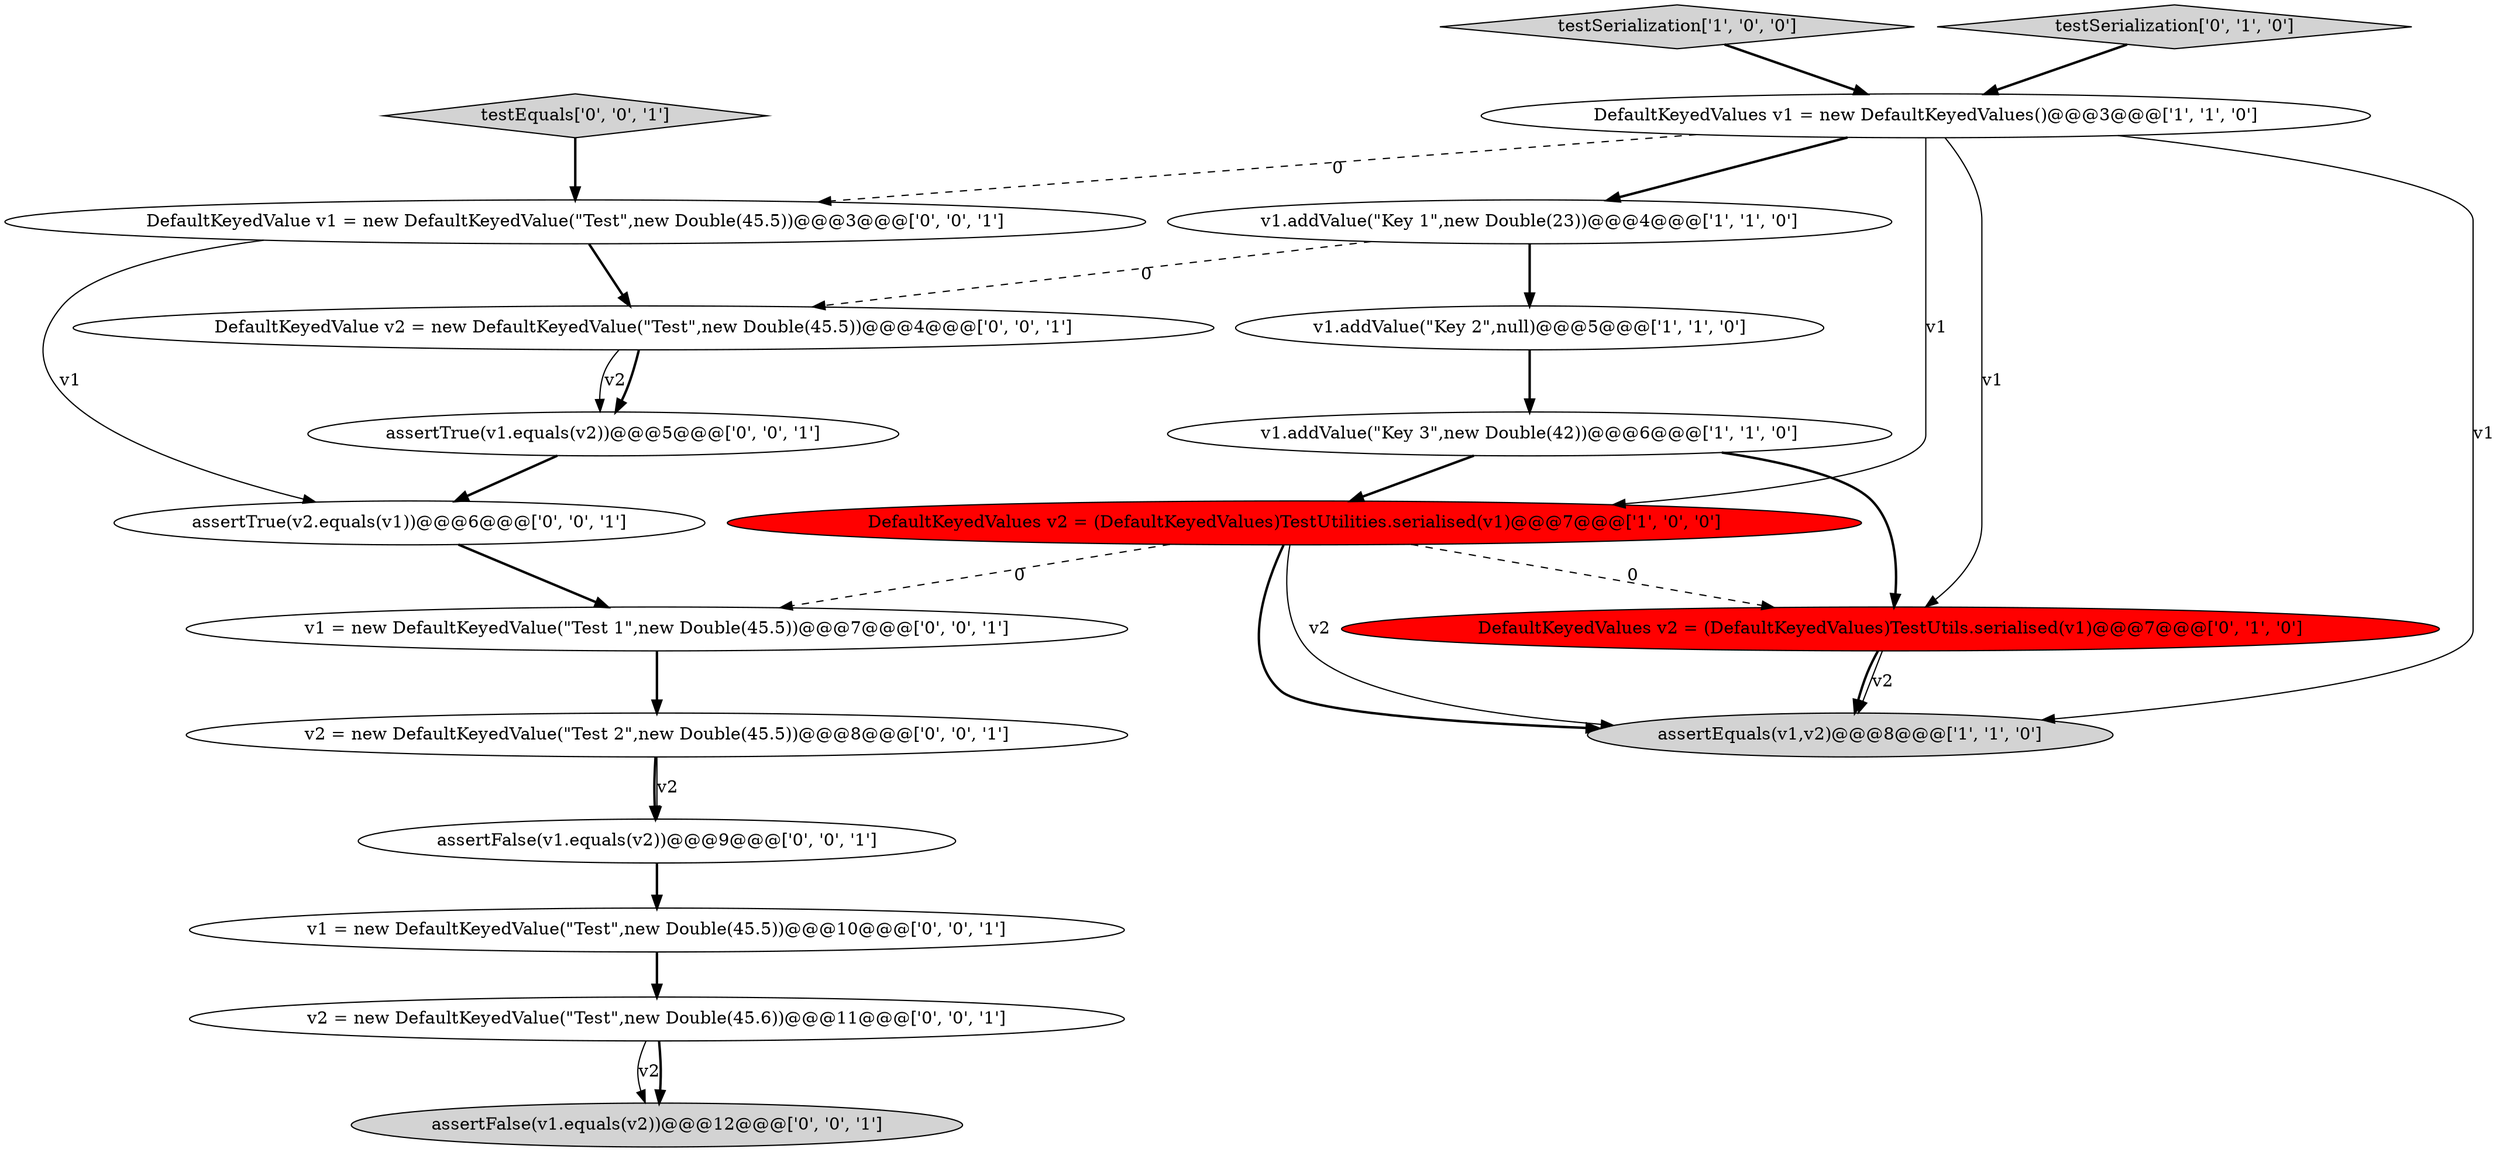 digraph {
0 [style = filled, label = "v1.addValue(\"Key 3\",new Double(42))@@@6@@@['1', '1', '0']", fillcolor = white, shape = ellipse image = "AAA0AAABBB1BBB"];
2 [style = filled, label = "v1.addValue(\"Key 2\",null)@@@5@@@['1', '1', '0']", fillcolor = white, shape = ellipse image = "AAA0AAABBB1BBB"];
9 [style = filled, label = "testEquals['0', '0', '1']", fillcolor = lightgray, shape = diamond image = "AAA0AAABBB3BBB"];
3 [style = filled, label = "testSerialization['1', '0', '0']", fillcolor = lightgray, shape = diamond image = "AAA0AAABBB1BBB"];
12 [style = filled, label = "assertTrue(v2.equals(v1))@@@6@@@['0', '0', '1']", fillcolor = white, shape = ellipse image = "AAA0AAABBB3BBB"];
17 [style = filled, label = "assertFalse(v1.equals(v2))@@@9@@@['0', '0', '1']", fillcolor = white, shape = ellipse image = "AAA0AAABBB3BBB"];
16 [style = filled, label = "v1 = new DefaultKeyedValue(\"Test 1\",new Double(45.5))@@@7@@@['0', '0', '1']", fillcolor = white, shape = ellipse image = "AAA0AAABBB3BBB"];
18 [style = filled, label = "DefaultKeyedValue v2 = new DefaultKeyedValue(\"Test\",new Double(45.5))@@@4@@@['0', '0', '1']", fillcolor = white, shape = ellipse image = "AAA0AAABBB3BBB"];
4 [style = filled, label = "assertEquals(v1,v2)@@@8@@@['1', '1', '0']", fillcolor = lightgray, shape = ellipse image = "AAA0AAABBB1BBB"];
5 [style = filled, label = "v1.addValue(\"Key 1\",new Double(23))@@@4@@@['1', '1', '0']", fillcolor = white, shape = ellipse image = "AAA0AAABBB1BBB"];
7 [style = filled, label = "DefaultKeyedValues v2 = (DefaultKeyedValues)TestUtils.serialised(v1)@@@7@@@['0', '1', '0']", fillcolor = red, shape = ellipse image = "AAA1AAABBB2BBB"];
8 [style = filled, label = "testSerialization['0', '1', '0']", fillcolor = lightgray, shape = diamond image = "AAA0AAABBB2BBB"];
10 [style = filled, label = "assertTrue(v1.equals(v2))@@@5@@@['0', '0', '1']", fillcolor = white, shape = ellipse image = "AAA0AAABBB3BBB"];
13 [style = filled, label = "v1 = new DefaultKeyedValue(\"Test\",new Double(45.5))@@@10@@@['0', '0', '1']", fillcolor = white, shape = ellipse image = "AAA0AAABBB3BBB"];
14 [style = filled, label = "assertFalse(v1.equals(v2))@@@12@@@['0', '0', '1']", fillcolor = lightgray, shape = ellipse image = "AAA0AAABBB3BBB"];
15 [style = filled, label = "v2 = new DefaultKeyedValue(\"Test 2\",new Double(45.5))@@@8@@@['0', '0', '1']", fillcolor = white, shape = ellipse image = "AAA0AAABBB3BBB"];
19 [style = filled, label = "v2 = new DefaultKeyedValue(\"Test\",new Double(45.6))@@@11@@@['0', '0', '1']", fillcolor = white, shape = ellipse image = "AAA0AAABBB3BBB"];
1 [style = filled, label = "DefaultKeyedValues v2 = (DefaultKeyedValues)TestUtilities.serialised(v1)@@@7@@@['1', '0', '0']", fillcolor = red, shape = ellipse image = "AAA1AAABBB1BBB"];
11 [style = filled, label = "DefaultKeyedValue v1 = new DefaultKeyedValue(\"Test\",new Double(45.5))@@@3@@@['0', '0', '1']", fillcolor = white, shape = ellipse image = "AAA0AAABBB3BBB"];
6 [style = filled, label = "DefaultKeyedValues v1 = new DefaultKeyedValues()@@@3@@@['1', '1', '0']", fillcolor = white, shape = ellipse image = "AAA0AAABBB1BBB"];
16->15 [style = bold, label=""];
19->14 [style = solid, label="v2"];
1->4 [style = bold, label=""];
6->7 [style = solid, label="v1"];
9->11 [style = bold, label=""];
6->11 [style = dashed, label="0"];
3->6 [style = bold, label=""];
18->10 [style = solid, label="v2"];
8->6 [style = bold, label=""];
12->16 [style = bold, label=""];
7->4 [style = bold, label=""];
5->18 [style = dashed, label="0"];
11->18 [style = bold, label=""];
6->4 [style = solid, label="v1"];
0->7 [style = bold, label=""];
7->4 [style = solid, label="v2"];
1->4 [style = solid, label="v2"];
6->5 [style = bold, label=""];
5->2 [style = bold, label=""];
15->17 [style = bold, label=""];
2->0 [style = bold, label=""];
13->19 [style = bold, label=""];
19->14 [style = bold, label=""];
18->10 [style = bold, label=""];
15->17 [style = solid, label="v2"];
10->12 [style = bold, label=""];
1->16 [style = dashed, label="0"];
0->1 [style = bold, label=""];
17->13 [style = bold, label=""];
1->7 [style = dashed, label="0"];
6->1 [style = solid, label="v1"];
11->12 [style = solid, label="v1"];
}
